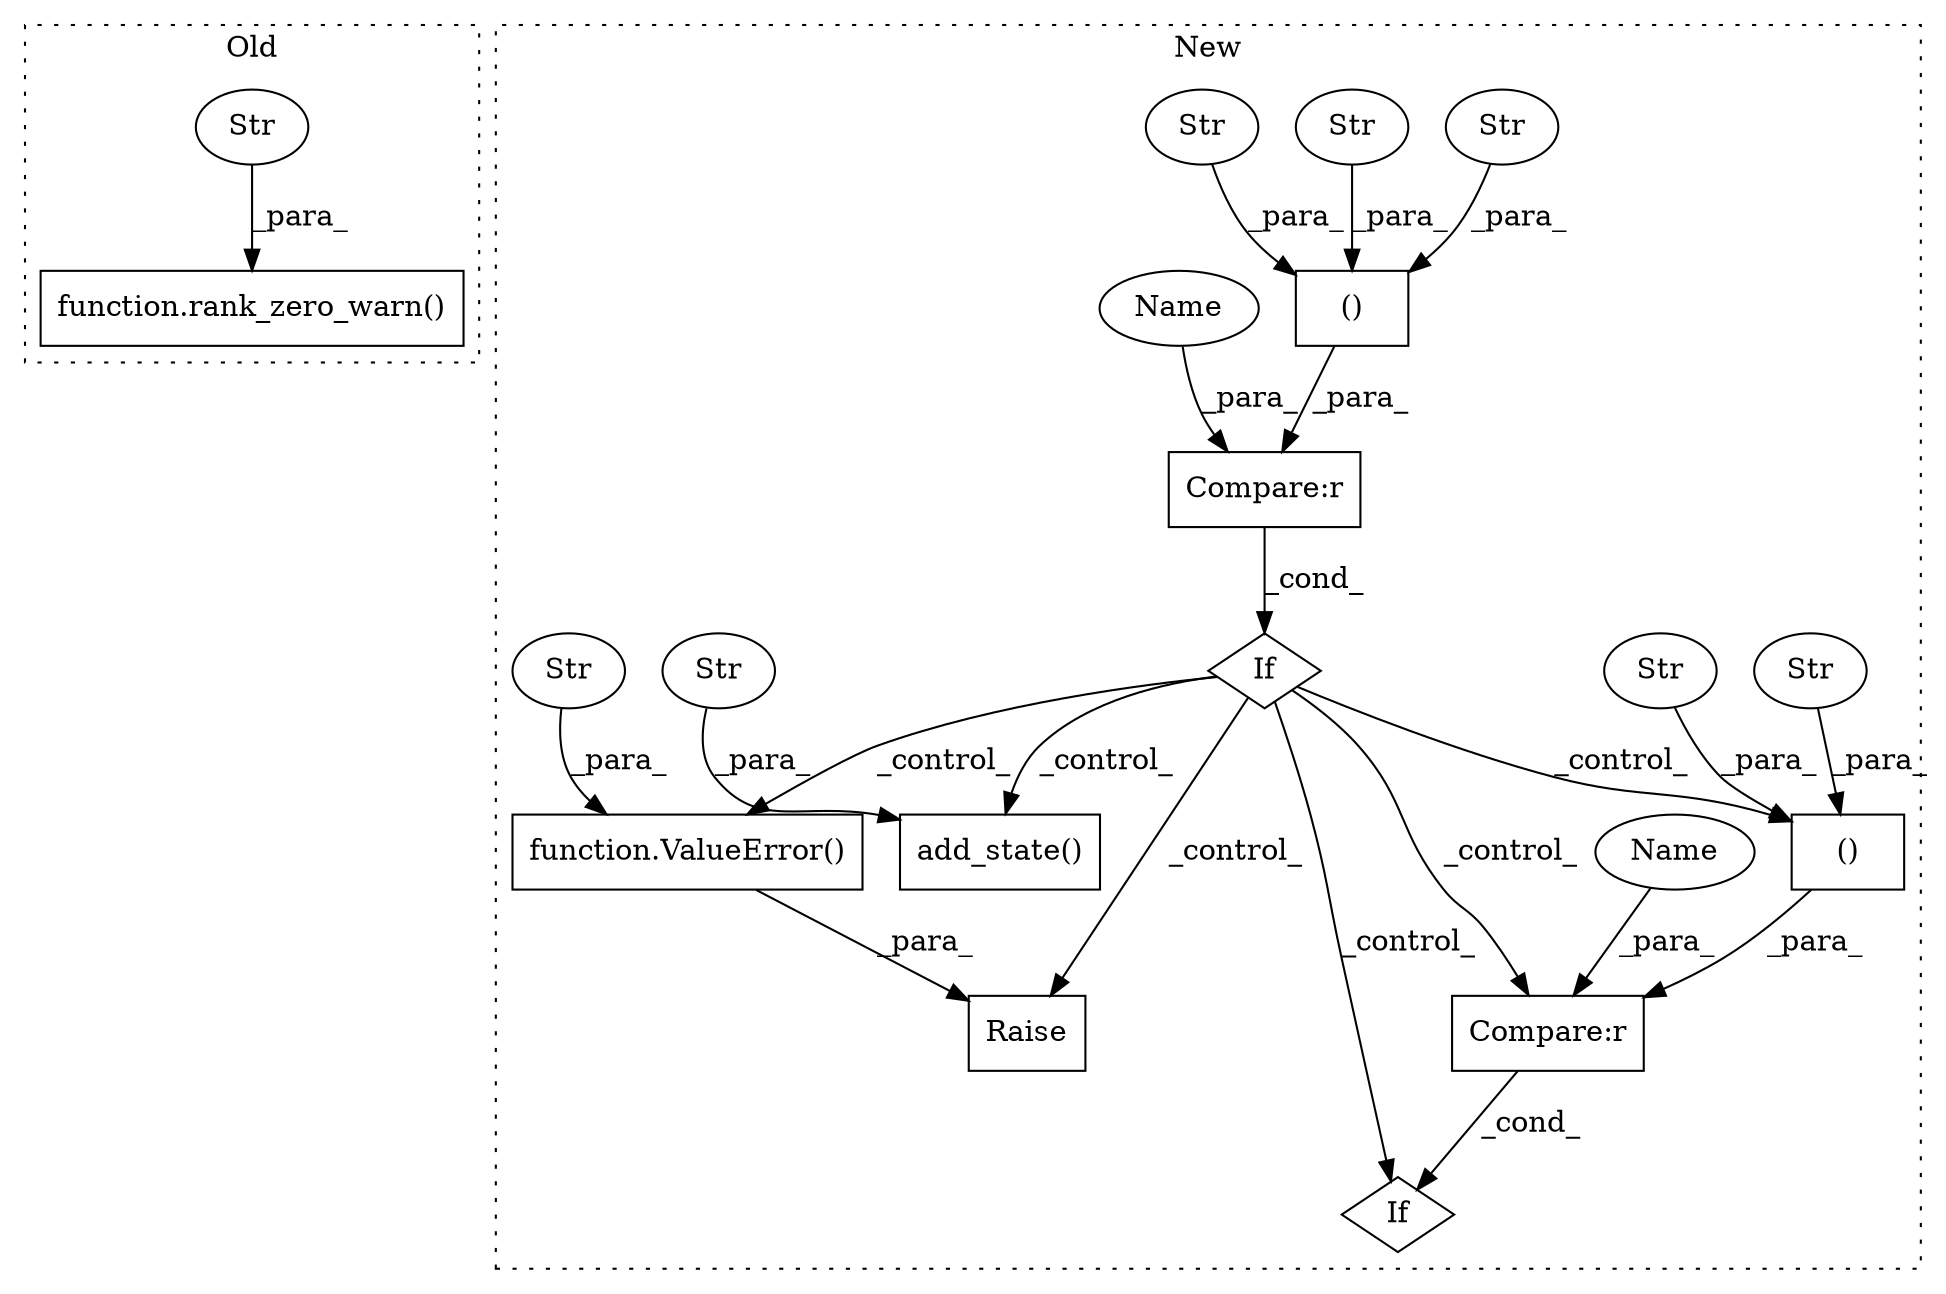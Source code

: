 digraph G {
subgraph cluster0 {
1 [label="function.rank_zero_warn()" a="75" s="8154,8339" l="28,10" shape="box"];
3 [label="Str" a="66" s="8182" l="157" shape="ellipse"];
label = "Old";
style="dotted";
}
subgraph cluster1 {
2 [label="()" a="54" s="9313" l="21" shape="box"];
4 [label="If" a="96" s="9498" l="3" shape="diamond"];
5 [label="()" a="54" s="9533" l="7" shape="box"];
6 [label="If" a="96" s="9344" l="3" shape="diamond"];
7 [label="Compare:r" a="40" s="9347" l="32" shape="box"];
8 [label="Str" a="66" s="9515" l="18" shape="ellipse"];
9 [label="Compare:r" a="40" s="9501" l="40" shape="box"];
10 [label="Str" a="66" s="9535" l="5" shape="ellipse"];
11 [label="Str" a="66" s="9295" l="18" shape="ellipse"];
12 [label="Str" a="66" s="9322" l="6" shape="ellipse"];
13 [label="Str" a="66" s="9315" l="5" shape="ellipse"];
14 [label="Raise" a="91" s="9393" l="6" shape="box"];
15 [label="add_state()" a="75" s="9731,9753" l="15,50" shape="box"];
16 [label="Str" a="66" s="9746" l="7" shape="ellipse"];
17 [label="function.ValueError()" a="75" s="9399,9487" l="11,1" shape="box"];
18 [label="Str" a="66" s="9410" l="77" shape="ellipse"];
19 [label="Name" a="87" s="9347" l="9" shape="ellipse"];
20 [label="Name" a="87" s="9501" l="9" shape="ellipse"];
label = "New";
style="dotted";
}
2 -> 7 [label="_para_"];
3 -> 1 [label="_para_"];
5 -> 9 [label="_para_"];
6 -> 15 [label="_control_"];
6 -> 4 [label="_control_"];
6 -> 17 [label="_control_"];
6 -> 14 [label="_control_"];
6 -> 9 [label="_control_"];
6 -> 5 [label="_control_"];
7 -> 6 [label="_cond_"];
8 -> 5 [label="_para_"];
9 -> 4 [label="_cond_"];
10 -> 5 [label="_para_"];
11 -> 2 [label="_para_"];
12 -> 2 [label="_para_"];
13 -> 2 [label="_para_"];
16 -> 15 [label="_para_"];
17 -> 14 [label="_para_"];
18 -> 17 [label="_para_"];
19 -> 7 [label="_para_"];
20 -> 9 [label="_para_"];
}